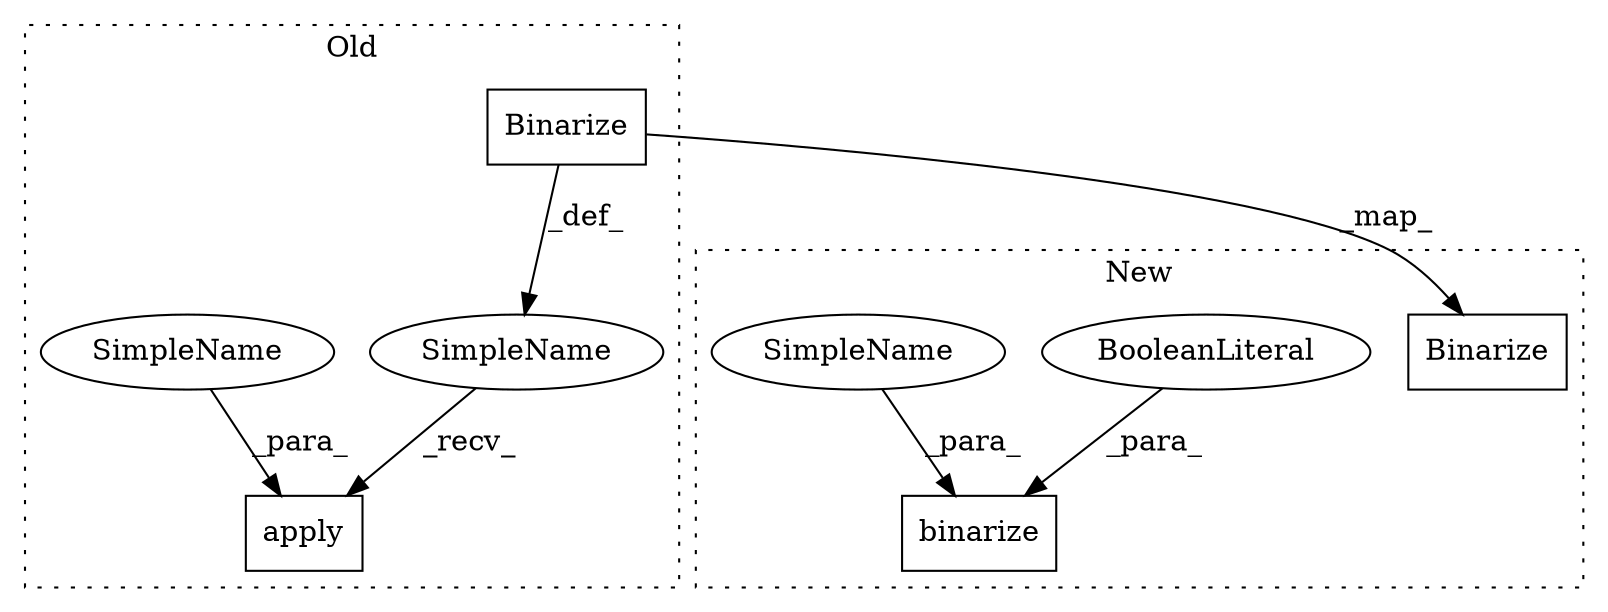 digraph G {
subgraph cluster0 {
1 [label="Binarize" a="32" s="882,903" l="9,1" shape="box"];
3 [label="SimpleName" a="42" s="" l="" shape="ellipse"];
4 [label="apply" a="32" s="905,913" l="6,1" shape="box"];
7 [label="SimpleName" a="42" s="911" l="2" shape="ellipse"];
label = "Old";
style="dotted";
}
subgraph cluster1 {
2 [label="Binarize" a="32" s="1648,1669" l="9,1" shape="box"];
5 [label="binarize" a="32" s="1683,1699" l="9,1" shape="box"];
6 [label="BooleanLiteral" a="9" s="1695" l="4" shape="ellipse"];
8 [label="SimpleName" a="42" s="1692" l="2" shape="ellipse"];
label = "New";
style="dotted";
}
1 -> 2 [label="_map_"];
1 -> 3 [label="_def_"];
3 -> 4 [label="_recv_"];
6 -> 5 [label="_para_"];
7 -> 4 [label="_para_"];
8 -> 5 [label="_para_"];
}